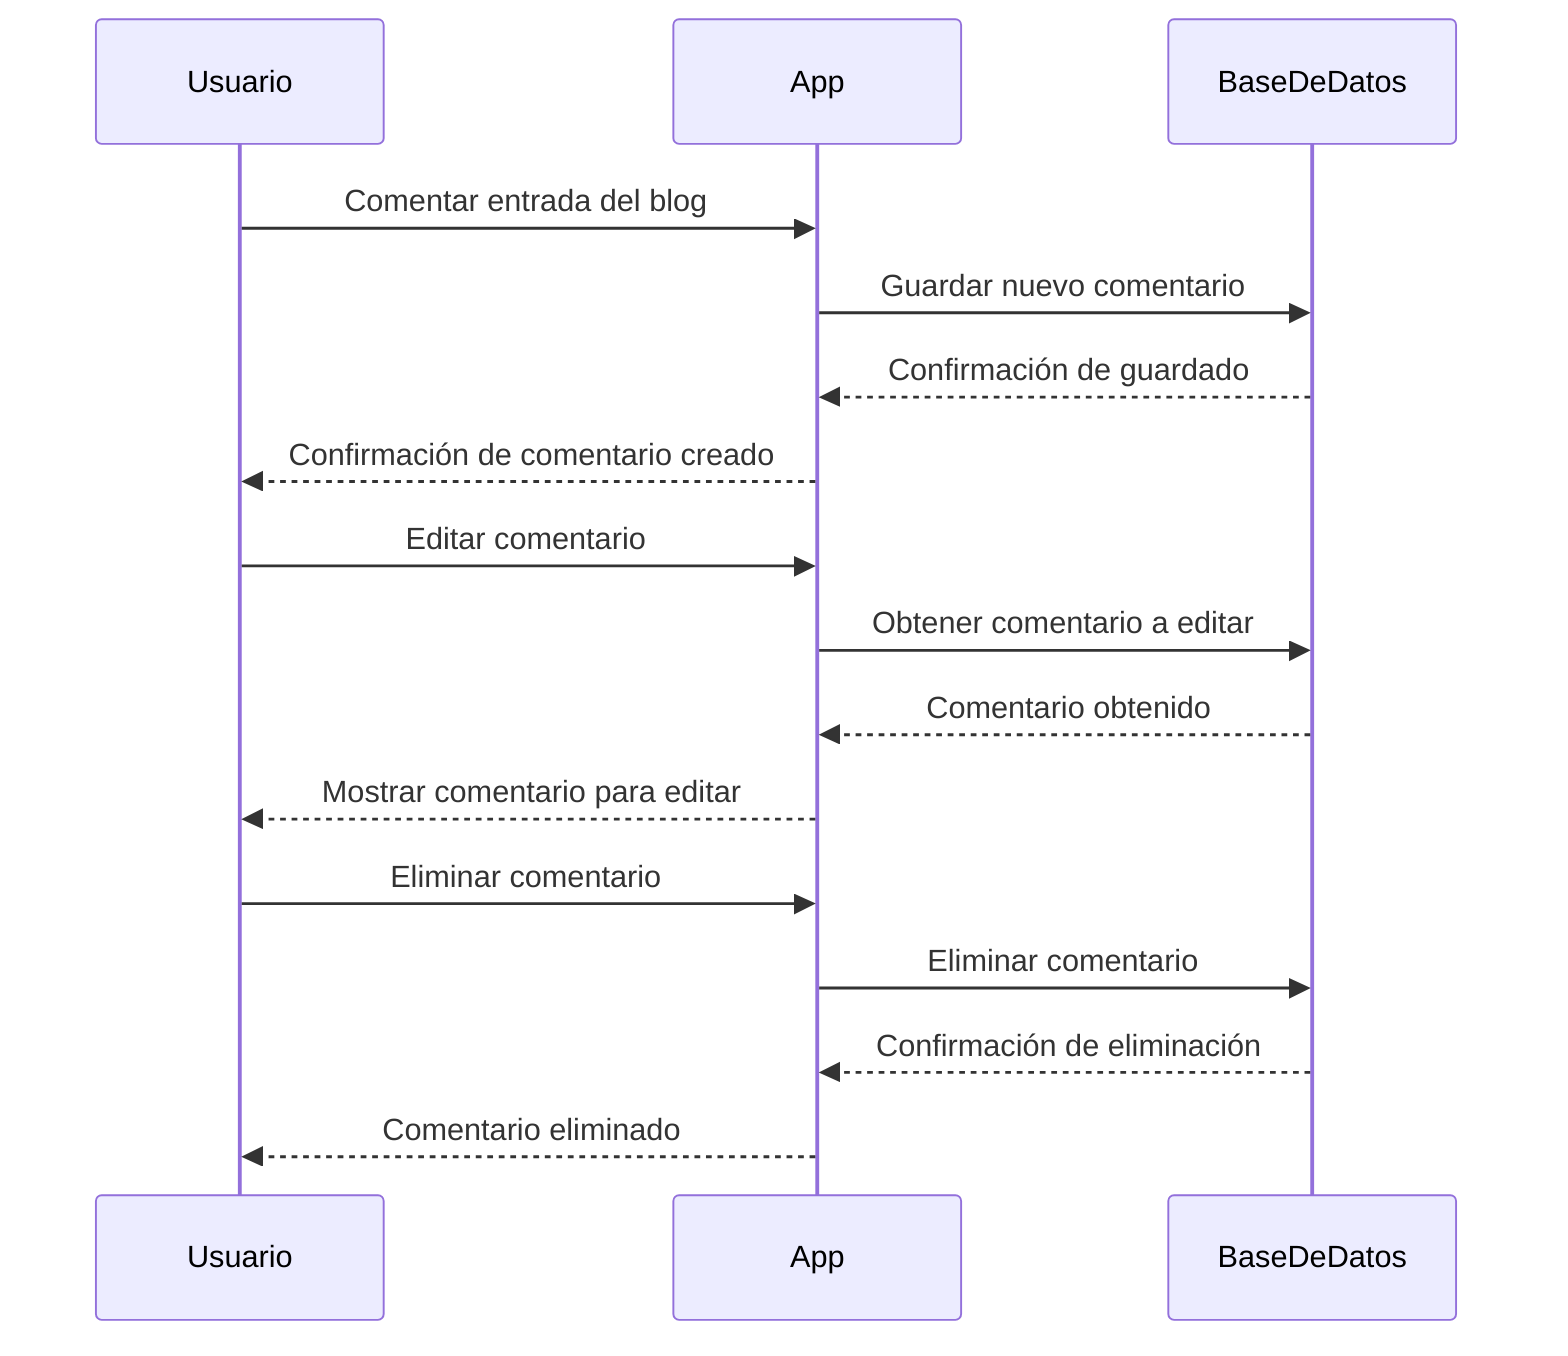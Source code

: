 sequenceDiagram
    participant Usuario
    participant App
    participant BaseDeDatos

    Usuario->>App: Comentar entrada del blog
    App->>BaseDeDatos: Guardar nuevo comentario
    BaseDeDatos-->>App: Confirmación de guardado
    App-->>Usuario: Confirmación de comentario creado

    Usuario->>App: Editar comentario
    App->>BaseDeDatos: Obtener comentario a editar
    BaseDeDatos-->>App: Comentario obtenido
    App-->>Usuario: Mostrar comentario para editar

    Usuario->>App: Eliminar comentario
    App->>BaseDeDatos: Eliminar comentario
    BaseDeDatos-->>App: Confirmación de eliminación
    App-->>Usuario: Comentario eliminado